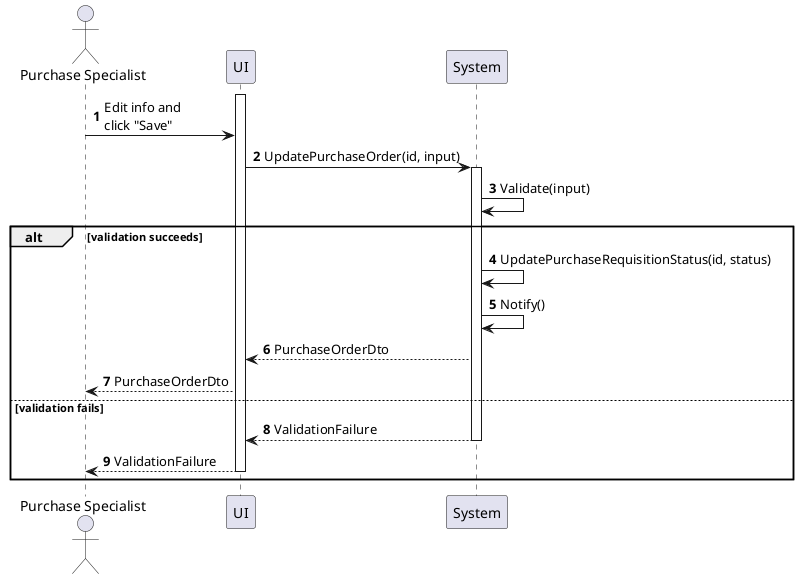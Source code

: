 @startuml purchase-order-update
autonumber

actor "Purchase Specialist" as a
participant UI as f
participant System as b

activate f
a -> f : Edit info and\nclick "Save"
f -> b : UpdatePurchaseOrder(id, input)
activate b
b -> b : Validate(input)

alt validation succeeds
    b -> b : UpdatePurchaseRequisitionStatus(id, status)
    b -> b : Notify()
    b --> f : PurchaseOrderDto
    f --> a : PurchaseOrderDto
else validation fails
    return ValidationFailure
    f --> a : ValidationFailure
    deactivate f
end
@enduml
